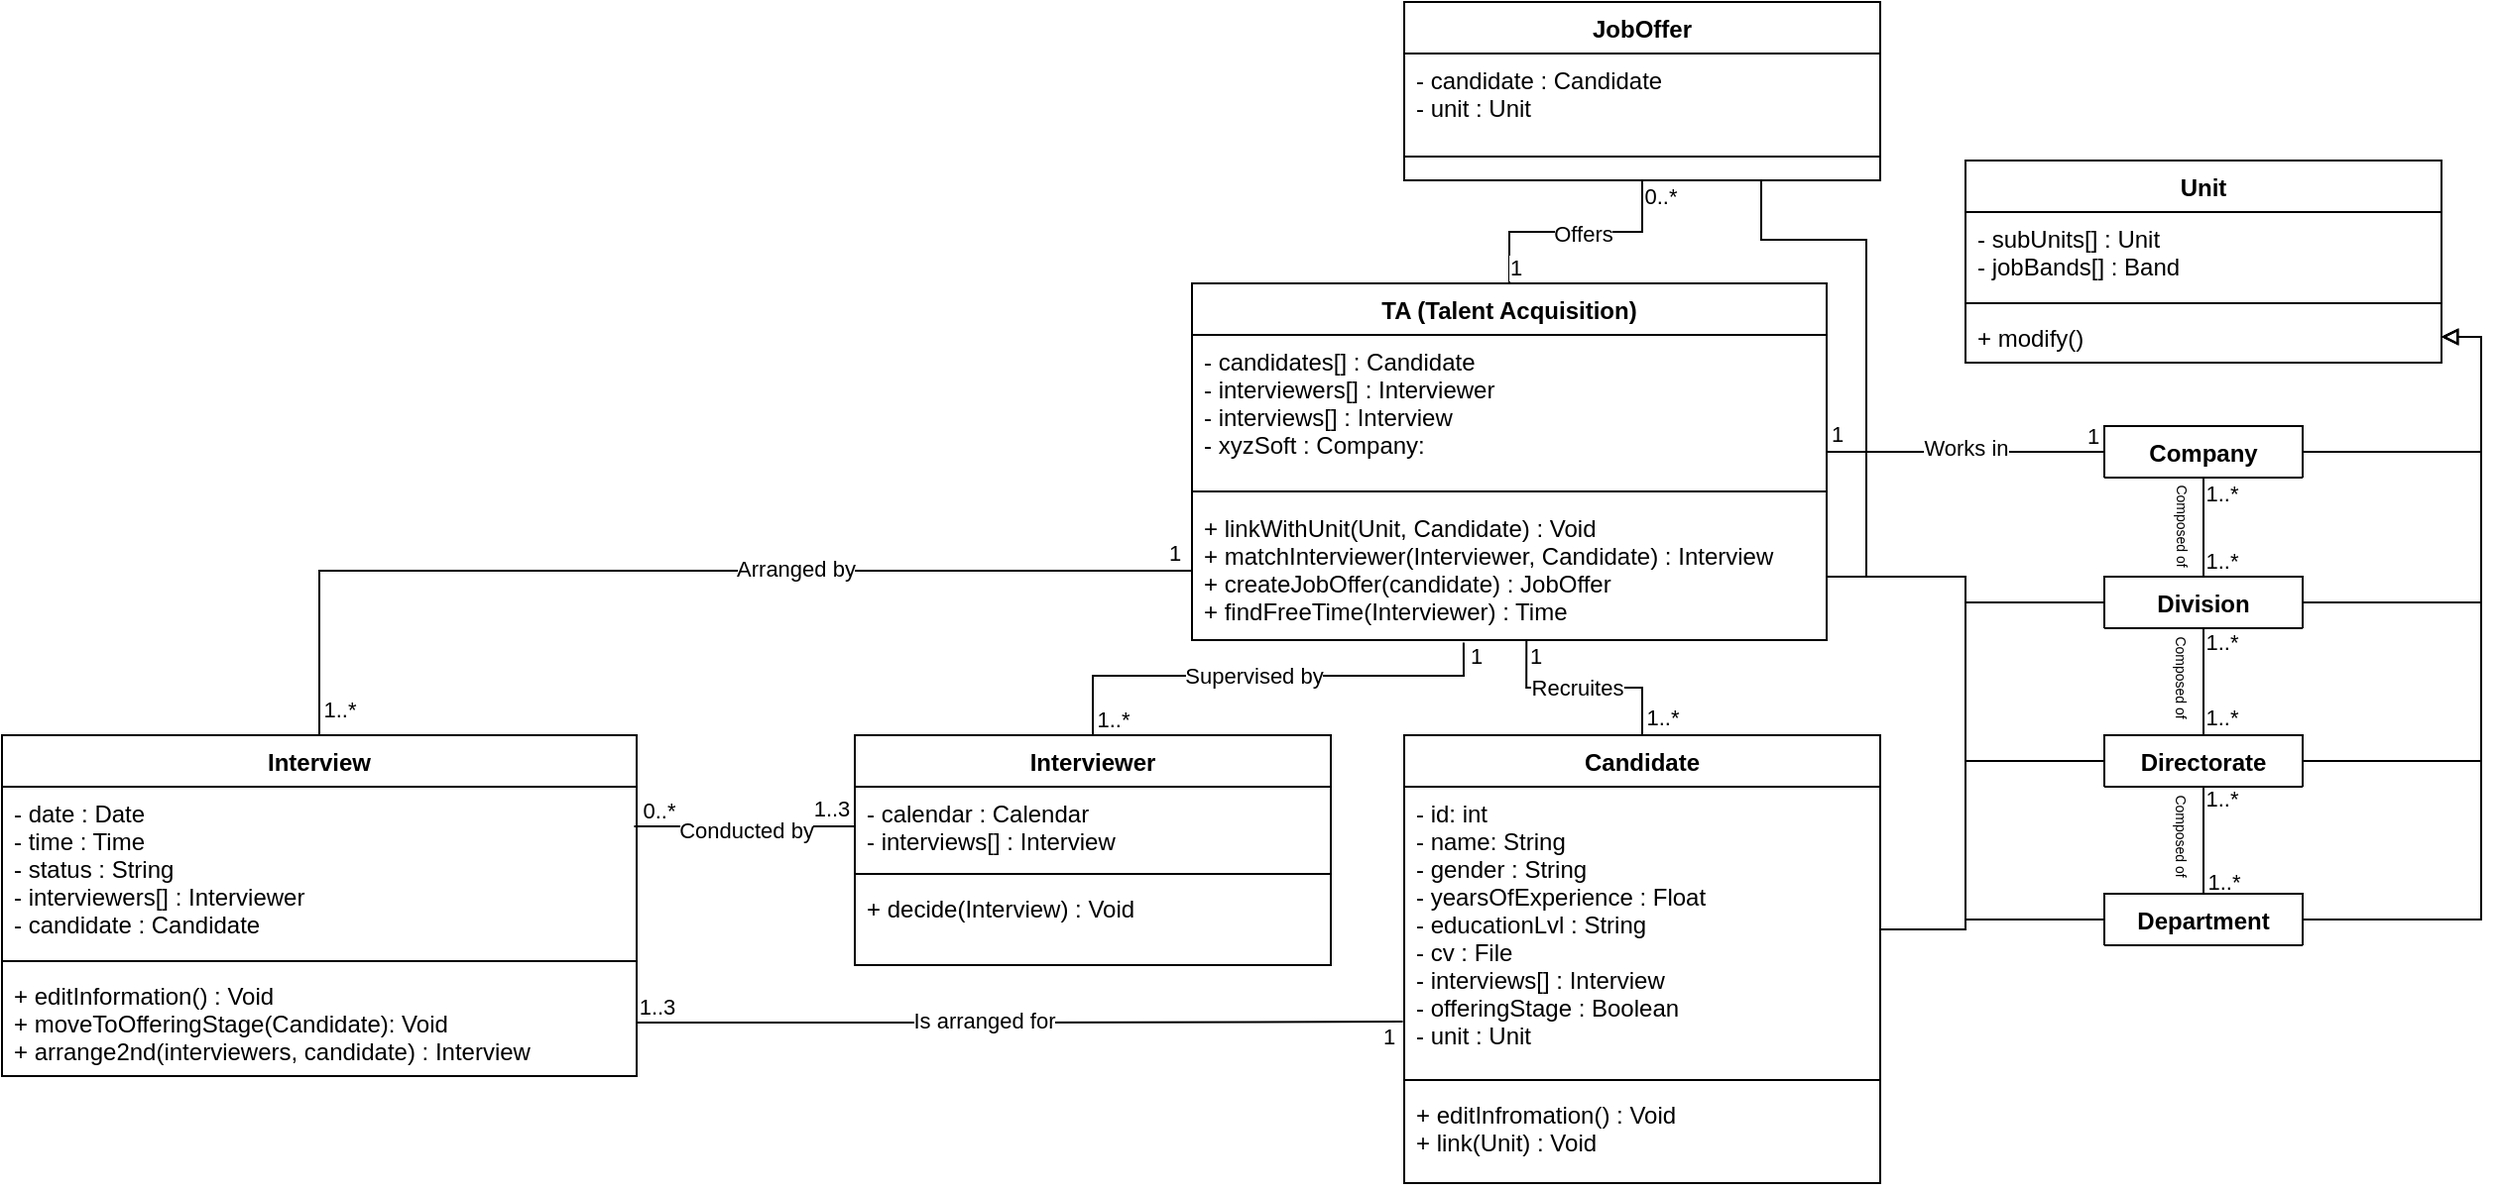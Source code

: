 <mxfile version="17.3.0" type="device"><diagram id="C5RBs43oDa-KdzZeNtuy" name="Page-1"><mxGraphModel dx="2557" dy="2067" grid="1" gridSize="10" guides="1" tooltips="1" connect="1" arrows="1" fold="1" page="1" pageScale="1" pageWidth="827" pageHeight="1169" math="0" shadow="0"><root><mxCell id="WIyWlLk6GJQsqaUBKTNV-0"/><mxCell id="WIyWlLk6GJQsqaUBKTNV-1" parent="WIyWlLk6GJQsqaUBKTNV-0"/><mxCell id="SSkQcbZ29Tk7H_-qSJ9N-105" style="edgeStyle=orthogonalEdgeStyle;rounded=0;orthogonalLoop=1;jettySize=auto;html=1;fontSize=11;endArrow=none;endFill=0;entryX=0.527;entryY=1;entryDx=0;entryDy=0;entryPerimeter=0;" edge="1" parent="WIyWlLk6GJQsqaUBKTNV-1" source="SSkQcbZ29Tk7H_-qSJ9N-3" target="SSkQcbZ29Tk7H_-qSJ9N-10"><mxGeometry relative="1" as="geometry"><mxPoint x="650" y="290" as="targetPoint"/></mxGeometry></mxCell><mxCell id="SSkQcbZ29Tk7H_-qSJ9N-106" value="1..*" style="edgeLabel;html=1;align=center;verticalAlign=middle;resizable=0;points=[];fontSize=11;" vertex="1" connectable="0" parent="SSkQcbZ29Tk7H_-qSJ9N-105"><mxGeometry x="-0.852" relative="1" as="geometry"><mxPoint x="10" y="-1" as="offset"/></mxGeometry></mxCell><mxCell id="SSkQcbZ29Tk7H_-qSJ9N-107" value="Recruites" style="edgeLabel;html=1;align=center;verticalAlign=middle;resizable=0;points=[];fontSize=11;" vertex="1" connectable="0" parent="SSkQcbZ29Tk7H_-qSJ9N-105"><mxGeometry x="0.147" relative="1" as="geometry"><mxPoint x="4" as="offset"/></mxGeometry></mxCell><mxCell id="SSkQcbZ29Tk7H_-qSJ9N-108" value="1" style="edgeLabel;html=1;align=center;verticalAlign=middle;resizable=0;points=[];fontSize=11;" vertex="1" connectable="0" parent="SSkQcbZ29Tk7H_-qSJ9N-105"><mxGeometry x="0.861" y="2" relative="1" as="geometry"><mxPoint x="6" as="offset"/></mxGeometry></mxCell><mxCell id="SSkQcbZ29Tk7H_-qSJ9N-3" value="Candidate" style="swimlane;fontStyle=1;align=center;verticalAlign=top;childLayout=stackLayout;horizontal=1;startSize=26;horizontalStack=0;resizeParent=1;resizeParentMax=0;resizeLast=0;collapsible=1;marginBottom=0;" vertex="1" parent="WIyWlLk6GJQsqaUBKTNV-1"><mxGeometry x="587" y="330" width="240" height="226" as="geometry"/></mxCell><mxCell id="SSkQcbZ29Tk7H_-qSJ9N-4" value="- id: int&#10;- name: String&#10;- gender : String&#10;- yearsOfExperience : Float&#10;- educationLvl : String&#10;- cv : File&#10;- interviews[] : Interview&#10;- offeringStage : Boolean&#10;- unit : Unit" style="text;strokeColor=none;fillColor=none;align=left;verticalAlign=top;spacingLeft=4;spacingRight=4;overflow=hidden;rotatable=0;points=[[0,0.5],[1,0.5]];portConstraint=eastwest;" vertex="1" parent="SSkQcbZ29Tk7H_-qSJ9N-3"><mxGeometry y="26" width="240" height="144" as="geometry"/></mxCell><mxCell id="SSkQcbZ29Tk7H_-qSJ9N-5" value="" style="line;strokeWidth=1;fillColor=none;align=left;verticalAlign=middle;spacingTop=-1;spacingLeft=3;spacingRight=3;rotatable=0;labelPosition=right;points=[];portConstraint=eastwest;" vertex="1" parent="SSkQcbZ29Tk7H_-qSJ9N-3"><mxGeometry y="170" width="240" height="8" as="geometry"/></mxCell><mxCell id="SSkQcbZ29Tk7H_-qSJ9N-6" value="+ editInfromation() : Void&#10;+ link(Unit) : Void" style="text;strokeColor=none;fillColor=none;align=left;verticalAlign=top;spacingLeft=4;spacingRight=4;overflow=hidden;rotatable=0;points=[[0,0.5],[1,0.5]];portConstraint=eastwest;" vertex="1" parent="SSkQcbZ29Tk7H_-qSJ9N-3"><mxGeometry y="178" width="240" height="48" as="geometry"/></mxCell><mxCell id="SSkQcbZ29Tk7H_-qSJ9N-75" style="edgeStyle=orthogonalEdgeStyle;rounded=0;orthogonalLoop=1;jettySize=auto;html=1;entryX=0;entryY=0.5;entryDx=0;entryDy=0;fontSize=7;endArrow=none;endFill=0;" edge="1" parent="WIyWlLk6GJQsqaUBKTNV-1" source="SSkQcbZ29Tk7H_-qSJ9N-7" target="SSkQcbZ29Tk7H_-qSJ9N-27"><mxGeometry relative="1" as="geometry"><Array as="points"><mxPoint x="860" y="187"/><mxPoint x="860" y="187"/></Array></mxGeometry></mxCell><mxCell id="SSkQcbZ29Tk7H_-qSJ9N-76" value="&lt;font style=&quot;font-size: 11px&quot;&gt;1&lt;/font&gt;" style="edgeLabel;html=1;align=center;verticalAlign=middle;resizable=0;points=[];fontSize=7;" vertex="1" connectable="0" parent="SSkQcbZ29Tk7H_-qSJ9N-75"><mxGeometry x="-0.828" y="-1" relative="1" as="geometry"><mxPoint x="-7" y="-10" as="offset"/></mxGeometry></mxCell><mxCell id="SSkQcbZ29Tk7H_-qSJ9N-77" value="1" style="edgeLabel;html=1;align=center;verticalAlign=middle;resizable=0;points=[];fontSize=11;" vertex="1" connectable="0" parent="SSkQcbZ29Tk7H_-qSJ9N-75"><mxGeometry x="0.915" relative="1" as="geometry"><mxPoint y="-8" as="offset"/></mxGeometry></mxCell><mxCell id="SSkQcbZ29Tk7H_-qSJ9N-78" value="Works in" style="edgeLabel;html=1;align=center;verticalAlign=middle;resizable=0;points=[];fontSize=11;" vertex="1" connectable="0" parent="SSkQcbZ29Tk7H_-qSJ9N-75"><mxGeometry x="0.143" y="2" relative="1" as="geometry"><mxPoint x="-10" as="offset"/></mxGeometry></mxCell><mxCell id="SSkQcbZ29Tk7H_-qSJ9N-7" value="TA (Talent Acquisition)" style="swimlane;fontStyle=1;align=center;verticalAlign=top;childLayout=stackLayout;horizontal=1;startSize=26;horizontalStack=0;resizeParent=1;resizeParentMax=0;resizeLast=0;collapsible=1;marginBottom=0;" vertex="1" parent="WIyWlLk6GJQsqaUBKTNV-1"><mxGeometry x="480" y="102" width="320" height="180" as="geometry"/></mxCell><mxCell id="SSkQcbZ29Tk7H_-qSJ9N-8" value="- candidates[] : Candidate&#10;- interviewers[] : Interviewer&#10;- interviews[] : Interview&#10;- xyzSoft : Company: " style="text;strokeColor=none;fillColor=none;align=left;verticalAlign=top;spacingLeft=4;spacingRight=4;overflow=hidden;rotatable=0;points=[[0,0.5],[1,0.5]];portConstraint=eastwest;" vertex="1" parent="SSkQcbZ29Tk7H_-qSJ9N-7"><mxGeometry y="26" width="320" height="74" as="geometry"/></mxCell><mxCell id="SSkQcbZ29Tk7H_-qSJ9N-9" value="" style="line;strokeWidth=1;fillColor=none;align=left;verticalAlign=middle;spacingTop=-1;spacingLeft=3;spacingRight=3;rotatable=0;labelPosition=right;points=[];portConstraint=eastwest;" vertex="1" parent="SSkQcbZ29Tk7H_-qSJ9N-7"><mxGeometry y="100" width="320" height="10" as="geometry"/></mxCell><mxCell id="SSkQcbZ29Tk7H_-qSJ9N-10" value="+ linkWithUnit(Unit, Candidate) : Void&#10;+ matchInterviewer(Interviewer, Candidate) : Interview&#10;+ createJobOffer(candidate) : JobOffer&#10;+ findFreeTime(Interviewer) : Time" style="text;strokeColor=none;fillColor=none;align=left;verticalAlign=top;spacingLeft=4;spacingRight=4;overflow=hidden;rotatable=0;points=[[0,0.5],[1,0.5]];portConstraint=eastwest;" vertex="1" parent="SSkQcbZ29Tk7H_-qSJ9N-7"><mxGeometry y="110" width="320" height="70" as="geometry"/></mxCell><mxCell id="SSkQcbZ29Tk7H_-qSJ9N-91" style="edgeStyle=orthogonalEdgeStyle;rounded=0;orthogonalLoop=1;jettySize=auto;html=1;entryX=0.428;entryY=1.017;entryDx=0;entryDy=0;entryPerimeter=0;fontSize=11;endArrow=none;endFill=0;" edge="1" parent="WIyWlLk6GJQsqaUBKTNV-1" source="SSkQcbZ29Tk7H_-qSJ9N-15" target="SSkQcbZ29Tk7H_-qSJ9N-10"><mxGeometry relative="1" as="geometry"><Array as="points"><mxPoint x="430" y="300"/><mxPoint x="617" y="300"/></Array></mxGeometry></mxCell><mxCell id="SSkQcbZ29Tk7H_-qSJ9N-93" value="1..*" style="edgeLabel;html=1;align=center;verticalAlign=middle;resizable=0;points=[];fontSize=11;" vertex="1" connectable="0" parent="SSkQcbZ29Tk7H_-qSJ9N-91"><mxGeometry x="-0.926" y="-1" relative="1" as="geometry"><mxPoint x="9" as="offset"/></mxGeometry></mxCell><mxCell id="SSkQcbZ29Tk7H_-qSJ9N-94" value="1" style="edgeLabel;html=1;align=center;verticalAlign=middle;resizable=0;points=[];fontSize=11;" vertex="1" connectable="0" parent="SSkQcbZ29Tk7H_-qSJ9N-91"><mxGeometry x="0.947" y="1" relative="1" as="geometry"><mxPoint x="7" as="offset"/></mxGeometry></mxCell><mxCell id="SSkQcbZ29Tk7H_-qSJ9N-95" value="Supervised by" style="edgeLabel;html=1;align=center;verticalAlign=middle;resizable=0;points=[];fontSize=11;" vertex="1" connectable="0" parent="SSkQcbZ29Tk7H_-qSJ9N-91"><mxGeometry x="-0.051" relative="1" as="geometry"><mxPoint as="offset"/></mxGeometry></mxCell><mxCell id="SSkQcbZ29Tk7H_-qSJ9N-15" value="Interviewer" style="swimlane;fontStyle=1;align=center;verticalAlign=top;childLayout=stackLayout;horizontal=1;startSize=26;horizontalStack=0;resizeParent=1;resizeParentMax=0;resizeLast=0;collapsible=1;marginBottom=0;" vertex="1" parent="WIyWlLk6GJQsqaUBKTNV-1"><mxGeometry x="310" y="330" width="240" height="116" as="geometry"/></mxCell><mxCell id="SSkQcbZ29Tk7H_-qSJ9N-16" value="- calendar : Calendar &#10;- interviews[] : Interview&#10;" style="text;strokeColor=none;fillColor=none;align=left;verticalAlign=top;spacingLeft=4;spacingRight=4;overflow=hidden;rotatable=0;points=[[0,0.5],[1,0.5]];portConstraint=eastwest;" vertex="1" parent="SSkQcbZ29Tk7H_-qSJ9N-15"><mxGeometry y="26" width="240" height="40" as="geometry"/></mxCell><mxCell id="SSkQcbZ29Tk7H_-qSJ9N-17" value="" style="line;strokeWidth=1;fillColor=none;align=left;verticalAlign=middle;spacingTop=-1;spacingLeft=3;spacingRight=3;rotatable=0;labelPosition=right;points=[];portConstraint=eastwest;" vertex="1" parent="SSkQcbZ29Tk7H_-qSJ9N-15"><mxGeometry y="66" width="240" height="8" as="geometry"/></mxCell><mxCell id="SSkQcbZ29Tk7H_-qSJ9N-18" value="+ decide(Interview) : Void&#10;" style="text;strokeColor=none;fillColor=none;align=left;verticalAlign=top;spacingLeft=4;spacingRight=4;overflow=hidden;rotatable=0;points=[[0,0.5],[1,0.5]];portConstraint=eastwest;" vertex="1" parent="SSkQcbZ29Tk7H_-qSJ9N-15"><mxGeometry y="74" width="240" height="42" as="geometry"/></mxCell><mxCell id="SSkQcbZ29Tk7H_-qSJ9N-98" style="edgeStyle=orthogonalEdgeStyle;rounded=0;orthogonalLoop=1;jettySize=auto;html=1;entryX=0;entryY=0.5;entryDx=0;entryDy=0;fontSize=11;endArrow=none;endFill=0;" edge="1" parent="WIyWlLk6GJQsqaUBKTNV-1" source="SSkQcbZ29Tk7H_-qSJ9N-19" target="SSkQcbZ29Tk7H_-qSJ9N-10"><mxGeometry relative="1" as="geometry"/></mxCell><mxCell id="SSkQcbZ29Tk7H_-qSJ9N-99" value="1..*" style="edgeLabel;html=1;align=center;verticalAlign=middle;resizable=0;points=[];fontSize=11;" vertex="1" connectable="0" parent="SSkQcbZ29Tk7H_-qSJ9N-98"><mxGeometry x="-0.921" y="-4" relative="1" as="geometry"><mxPoint x="6" y="7" as="offset"/></mxGeometry></mxCell><mxCell id="SSkQcbZ29Tk7H_-qSJ9N-100" value="Arranged by" style="edgeLabel;html=1;align=center;verticalAlign=middle;resizable=0;points=[];fontSize=11;" vertex="1" connectable="0" parent="SSkQcbZ29Tk7H_-qSJ9N-98"><mxGeometry x="0.234" y="1" relative="1" as="geometry"><mxPoint as="offset"/></mxGeometry></mxCell><mxCell id="SSkQcbZ29Tk7H_-qSJ9N-101" value="1" style="edgeLabel;html=1;align=center;verticalAlign=middle;resizable=0;points=[];fontSize=11;" vertex="1" connectable="0" parent="SSkQcbZ29Tk7H_-qSJ9N-98"><mxGeometry x="0.931" y="1" relative="1" as="geometry"><mxPoint x="9" y="-8" as="offset"/></mxGeometry></mxCell><mxCell id="SSkQcbZ29Tk7H_-qSJ9N-19" value="Interview" style="swimlane;fontStyle=1;align=center;verticalAlign=top;childLayout=stackLayout;horizontal=1;startSize=26;horizontalStack=0;resizeParent=1;resizeParentMax=0;resizeLast=0;collapsible=1;marginBottom=0;" vertex="1" parent="WIyWlLk6GJQsqaUBKTNV-1"><mxGeometry x="-120" y="330" width="320" height="172" as="geometry"/></mxCell><mxCell id="SSkQcbZ29Tk7H_-qSJ9N-20" value="- date : Date&#10;- time : Time&#10;- status : String&#10;- interviewers[] : Interviewer&#10;- candidate : Candidate" style="text;strokeColor=none;fillColor=none;align=left;verticalAlign=top;spacingLeft=4;spacingRight=4;overflow=hidden;rotatable=0;points=[[0,0.5],[1,0.5]];portConstraint=eastwest;" vertex="1" parent="SSkQcbZ29Tk7H_-qSJ9N-19"><mxGeometry y="26" width="320" height="84" as="geometry"/></mxCell><mxCell id="SSkQcbZ29Tk7H_-qSJ9N-21" value="" style="line;strokeWidth=1;fillColor=none;align=left;verticalAlign=middle;spacingTop=-1;spacingLeft=3;spacingRight=3;rotatable=0;labelPosition=right;points=[];portConstraint=eastwest;" vertex="1" parent="SSkQcbZ29Tk7H_-qSJ9N-19"><mxGeometry y="110" width="320" height="8" as="geometry"/></mxCell><mxCell id="SSkQcbZ29Tk7H_-qSJ9N-22" value="+ editInformation() : Void&#10;+ moveToOfferingStage(Candidate): Void&#10;+ arrange2nd(interviewers, candidate) : Interview" style="text;strokeColor=none;fillColor=none;align=left;verticalAlign=top;spacingLeft=4;spacingRight=4;overflow=hidden;rotatable=0;points=[[0,0.5],[1,0.5]];portConstraint=eastwest;" vertex="1" parent="SSkQcbZ29Tk7H_-qSJ9N-19"><mxGeometry y="118" width="320" height="54" as="geometry"/></mxCell><mxCell id="SSkQcbZ29Tk7H_-qSJ9N-23" value="Unit" style="swimlane;fontStyle=1;align=center;verticalAlign=top;childLayout=stackLayout;horizontal=1;startSize=26;horizontalStack=0;resizeParent=1;resizeParentMax=0;resizeLast=0;collapsible=1;marginBottom=0;" vertex="1" parent="WIyWlLk6GJQsqaUBKTNV-1"><mxGeometry x="870" y="40" width="240" height="102" as="geometry"/></mxCell><mxCell id="SSkQcbZ29Tk7H_-qSJ9N-24" value="- subUnits[] : Unit &#10;- jobBands[] : Band" style="text;strokeColor=none;fillColor=none;align=left;verticalAlign=top;spacingLeft=4;spacingRight=4;overflow=hidden;rotatable=0;points=[[0,0.5],[1,0.5]];portConstraint=eastwest;" vertex="1" parent="SSkQcbZ29Tk7H_-qSJ9N-23"><mxGeometry y="26" width="240" height="42" as="geometry"/></mxCell><mxCell id="SSkQcbZ29Tk7H_-qSJ9N-25" value="" style="line;strokeWidth=1;fillColor=none;align=left;verticalAlign=middle;spacingTop=-1;spacingLeft=3;spacingRight=3;rotatable=0;labelPosition=right;points=[];portConstraint=eastwest;" vertex="1" parent="SSkQcbZ29Tk7H_-qSJ9N-23"><mxGeometry y="68" width="240" height="8" as="geometry"/></mxCell><mxCell id="SSkQcbZ29Tk7H_-qSJ9N-26" value="+ modify()" style="text;strokeColor=none;fillColor=none;align=left;verticalAlign=top;spacingLeft=4;spacingRight=4;overflow=hidden;rotatable=0;points=[[0,0.5],[1,0.5]];portConstraint=eastwest;" vertex="1" parent="SSkQcbZ29Tk7H_-qSJ9N-23"><mxGeometry y="76" width="240" height="26" as="geometry"/></mxCell><mxCell id="SSkQcbZ29Tk7H_-qSJ9N-60" style="edgeStyle=orthogonalEdgeStyle;rounded=0;orthogonalLoop=1;jettySize=auto;html=1;entryX=1;entryY=0.5;entryDx=0;entryDy=0;endArrow=block;endFill=0;" edge="1" parent="WIyWlLk6GJQsqaUBKTNV-1" source="SSkQcbZ29Tk7H_-qSJ9N-27" target="SSkQcbZ29Tk7H_-qSJ9N-26"><mxGeometry relative="1" as="geometry"><Array as="points"><mxPoint x="1130" y="187"/><mxPoint x="1130" y="129"/></Array></mxGeometry></mxCell><mxCell id="SSkQcbZ29Tk7H_-qSJ9N-27" value="Company" style="swimlane;fontStyle=1;align=center;verticalAlign=top;childLayout=stackLayout;horizontal=1;startSize=26;horizontalStack=0;resizeParent=1;resizeParentMax=0;resizeLast=0;collapsible=1;marginBottom=0;" vertex="1" collapsed="1" parent="WIyWlLk6GJQsqaUBKTNV-1"><mxGeometry x="940" y="174" width="100" height="26" as="geometry"><mxRectangle x="820" y="250" width="160" height="86" as="alternateBounds"/></mxGeometry></mxCell><mxCell id="SSkQcbZ29Tk7H_-qSJ9N-28" value="+ field: type" style="text;strokeColor=none;fillColor=none;align=left;verticalAlign=top;spacingLeft=4;spacingRight=4;overflow=hidden;rotatable=0;points=[[0,0.5],[1,0.5]];portConstraint=eastwest;" vertex="1" parent="SSkQcbZ29Tk7H_-qSJ9N-27"><mxGeometry y="26" width="160" height="26" as="geometry"/></mxCell><mxCell id="SSkQcbZ29Tk7H_-qSJ9N-29" value="" style="line;strokeWidth=1;fillColor=none;align=left;verticalAlign=middle;spacingTop=-1;spacingLeft=3;spacingRight=3;rotatable=0;labelPosition=right;points=[];portConstraint=eastwest;" vertex="1" parent="SSkQcbZ29Tk7H_-qSJ9N-27"><mxGeometry y="52" width="160" height="8" as="geometry"/></mxCell><mxCell id="SSkQcbZ29Tk7H_-qSJ9N-30" value="+ method(type): type" style="text;strokeColor=none;fillColor=none;align=left;verticalAlign=top;spacingLeft=4;spacingRight=4;overflow=hidden;rotatable=0;points=[[0,0.5],[1,0.5]];portConstraint=eastwest;" vertex="1" parent="SSkQcbZ29Tk7H_-qSJ9N-27"><mxGeometry y="60" width="160" height="26" as="geometry"/></mxCell><mxCell id="SSkQcbZ29Tk7H_-qSJ9N-52" style="edgeStyle=orthogonalEdgeStyle;rounded=0;orthogonalLoop=1;jettySize=auto;html=1;entryX=0.5;entryY=1;entryDx=0;entryDy=0;endArrow=none;endFill=0;" edge="1" parent="WIyWlLk6GJQsqaUBKTNV-1" source="SSkQcbZ29Tk7H_-qSJ9N-31" target="SSkQcbZ29Tk7H_-qSJ9N-27"><mxGeometry relative="1" as="geometry"/></mxCell><mxCell id="SSkQcbZ29Tk7H_-qSJ9N-64" value="&lt;font style=&quot;font-size: 7px&quot;&gt;Composed of&lt;/font&gt;" style="edgeLabel;html=1;align=center;verticalAlign=middle;resizable=0;points=[];rotation=90;" vertex="1" connectable="0" parent="SSkQcbZ29Tk7H_-qSJ9N-52"><mxGeometry x="0.293" y="1" relative="1" as="geometry"><mxPoint x="-8" y="6" as="offset"/></mxGeometry></mxCell><mxCell id="SSkQcbZ29Tk7H_-qSJ9N-59" style="edgeStyle=orthogonalEdgeStyle;rounded=0;orthogonalLoop=1;jettySize=auto;html=1;entryX=1;entryY=0.5;entryDx=0;entryDy=0;endArrow=block;endFill=0;" edge="1" parent="WIyWlLk6GJQsqaUBKTNV-1" source="SSkQcbZ29Tk7H_-qSJ9N-31" target="SSkQcbZ29Tk7H_-qSJ9N-26"><mxGeometry relative="1" as="geometry"><Array as="points"><mxPoint x="1130" y="263"/><mxPoint x="1130" y="129"/></Array></mxGeometry></mxCell><mxCell id="SSkQcbZ29Tk7H_-qSJ9N-114" style="edgeStyle=orthogonalEdgeStyle;rounded=0;orthogonalLoop=1;jettySize=auto;html=1;entryX=1;entryY=0.5;entryDx=0;entryDy=0;fontSize=11;endArrow=none;endFill=0;" edge="1" parent="WIyWlLk6GJQsqaUBKTNV-1" source="SSkQcbZ29Tk7H_-qSJ9N-31" target="SSkQcbZ29Tk7H_-qSJ9N-10"><mxGeometry relative="1" as="geometry"><Array as="points"><mxPoint x="870" y="263"/><mxPoint x="870" y="250"/><mxPoint x="800" y="250"/></Array></mxGeometry></mxCell><mxCell id="SSkQcbZ29Tk7H_-qSJ9N-119" style="edgeStyle=orthogonalEdgeStyle;rounded=0;orthogonalLoop=1;jettySize=auto;html=1;fontSize=11;endArrow=none;endFill=0;entryX=0.75;entryY=1;entryDx=0;entryDy=0;" edge="1" parent="WIyWlLk6GJQsqaUBKTNV-1" source="SSkQcbZ29Tk7H_-qSJ9N-31" target="SSkQcbZ29Tk7H_-qSJ9N-71"><mxGeometry relative="1" as="geometry"><mxPoint x="820" y="50.0" as="targetPoint"/><Array as="points"><mxPoint x="870" y="263"/><mxPoint x="870" y="250"/><mxPoint x="820" y="250"/><mxPoint x="820" y="80"/><mxPoint x="767" y="80"/></Array></mxGeometry></mxCell><mxCell id="SSkQcbZ29Tk7H_-qSJ9N-31" value="Division" style="swimlane;fontStyle=1;align=center;verticalAlign=top;childLayout=stackLayout;horizontal=1;startSize=26;horizontalStack=0;resizeParent=1;resizeParentMax=0;resizeLast=0;collapsible=1;marginBottom=0;" vertex="1" collapsed="1" parent="WIyWlLk6GJQsqaUBKTNV-1"><mxGeometry x="940" y="250" width="100" height="26" as="geometry"><mxRectangle x="820" y="250" width="160" height="86" as="alternateBounds"/></mxGeometry></mxCell><mxCell id="SSkQcbZ29Tk7H_-qSJ9N-32" value="+ field: type" style="text;strokeColor=none;fillColor=none;align=left;verticalAlign=top;spacingLeft=4;spacingRight=4;overflow=hidden;rotatable=0;points=[[0,0.5],[1,0.5]];portConstraint=eastwest;" vertex="1" parent="SSkQcbZ29Tk7H_-qSJ9N-31"><mxGeometry y="26" width="160" height="26" as="geometry"/></mxCell><mxCell id="SSkQcbZ29Tk7H_-qSJ9N-33" value="" style="line;strokeWidth=1;fillColor=none;align=left;verticalAlign=middle;spacingTop=-1;spacingLeft=3;spacingRight=3;rotatable=0;labelPosition=right;points=[];portConstraint=eastwest;" vertex="1" parent="SSkQcbZ29Tk7H_-qSJ9N-31"><mxGeometry y="52" width="160" height="8" as="geometry"/></mxCell><mxCell id="SSkQcbZ29Tk7H_-qSJ9N-34" value="+ method(type): type" style="text;strokeColor=none;fillColor=none;align=left;verticalAlign=top;spacingLeft=4;spacingRight=4;overflow=hidden;rotatable=0;points=[[0,0.5],[1,0.5]];portConstraint=eastwest;" vertex="1" parent="SSkQcbZ29Tk7H_-qSJ9N-31"><mxGeometry y="60" width="160" height="26" as="geometry"/></mxCell><mxCell id="SSkQcbZ29Tk7H_-qSJ9N-46" style="edgeStyle=orthogonalEdgeStyle;rounded=0;orthogonalLoop=1;jettySize=auto;html=1;entryX=0.5;entryY=1;entryDx=0;entryDy=0;endArrow=none;endFill=0;" edge="1" parent="SSkQcbZ29Tk7H_-qSJ9N-31"><mxGeometry relative="1" as="geometry"><mxPoint x="49.63" y="80" as="sourcePoint"/><mxPoint x="49.63" y="26" as="targetPoint"/></mxGeometry></mxCell><mxCell id="SSkQcbZ29Tk7H_-qSJ9N-47" value="1..*" style="edgeLabel;html=1;align=center;verticalAlign=middle;resizable=0;points=[];" vertex="1" connectable="0" parent="SSkQcbZ29Tk7H_-qSJ9N-46"><mxGeometry x="-0.761" relative="1" as="geometry"><mxPoint x="10" as="offset"/></mxGeometry></mxCell><mxCell id="SSkQcbZ29Tk7H_-qSJ9N-48" value="1..*" style="edgeLabel;html=1;align=center;verticalAlign=middle;resizable=0;points=[];" vertex="1" connectable="0" parent="SSkQcbZ29Tk7H_-qSJ9N-46"><mxGeometry x="0.806" relative="1" as="geometry"><mxPoint x="9" y="1" as="offset"/></mxGeometry></mxCell><mxCell id="SSkQcbZ29Tk7H_-qSJ9N-43" style="edgeStyle=orthogonalEdgeStyle;rounded=0;orthogonalLoop=1;jettySize=auto;html=1;entryX=0.5;entryY=1;entryDx=0;entryDy=0;endArrow=none;endFill=0;" edge="1" parent="WIyWlLk6GJQsqaUBKTNV-1" source="SSkQcbZ29Tk7H_-qSJ9N-35" target="SSkQcbZ29Tk7H_-qSJ9N-39"><mxGeometry relative="1" as="geometry"/></mxCell><mxCell id="SSkQcbZ29Tk7H_-qSJ9N-44" value="1..*" style="edgeLabel;html=1;align=center;verticalAlign=middle;resizable=0;points=[];" vertex="1" connectable="0" parent="SSkQcbZ29Tk7H_-qSJ9N-43"><mxGeometry x="-0.761" relative="1" as="geometry"><mxPoint x="10" as="offset"/></mxGeometry></mxCell><mxCell id="SSkQcbZ29Tk7H_-qSJ9N-45" value="1..*" style="edgeLabel;html=1;align=center;verticalAlign=middle;resizable=0;points=[];" vertex="1" connectable="0" parent="SSkQcbZ29Tk7H_-qSJ9N-43"><mxGeometry x="0.806" relative="1" as="geometry"><mxPoint x="9" y="1" as="offset"/></mxGeometry></mxCell><mxCell id="SSkQcbZ29Tk7H_-qSJ9N-57" style="edgeStyle=orthogonalEdgeStyle;rounded=0;orthogonalLoop=1;jettySize=auto;html=1;entryX=1;entryY=0.5;entryDx=0;entryDy=0;endArrow=block;endFill=0;" edge="1" parent="WIyWlLk6GJQsqaUBKTNV-1" source="SSkQcbZ29Tk7H_-qSJ9N-35" target="SSkQcbZ29Tk7H_-qSJ9N-26"><mxGeometry relative="1" as="geometry"><Array as="points"><mxPoint x="1130" y="423"/><mxPoint x="1130" y="129"/></Array></mxGeometry></mxCell><mxCell id="SSkQcbZ29Tk7H_-qSJ9N-116" style="edgeStyle=orthogonalEdgeStyle;rounded=0;orthogonalLoop=1;jettySize=auto;html=1;fontSize=11;endArrow=none;endFill=0;" edge="1" parent="WIyWlLk6GJQsqaUBKTNV-1" source="SSkQcbZ29Tk7H_-qSJ9N-35" target="SSkQcbZ29Tk7H_-qSJ9N-10"><mxGeometry relative="1" as="geometry"><Array as="points"><mxPoint x="870" y="423"/><mxPoint x="870" y="250"/></Array></mxGeometry></mxCell><mxCell id="SSkQcbZ29Tk7H_-qSJ9N-35" value="Department" style="swimlane;fontStyle=1;align=center;verticalAlign=top;childLayout=stackLayout;horizontal=1;startSize=26;horizontalStack=0;resizeParent=1;resizeParentMax=0;resizeLast=0;collapsible=1;marginBottom=0;" vertex="1" collapsed="1" parent="WIyWlLk6GJQsqaUBKTNV-1"><mxGeometry x="940" y="410" width="100" height="26" as="geometry"><mxRectangle x="820" y="250" width="160" height="86" as="alternateBounds"/></mxGeometry></mxCell><mxCell id="SSkQcbZ29Tk7H_-qSJ9N-36" value="+ field: type" style="text;strokeColor=none;fillColor=none;align=left;verticalAlign=top;spacingLeft=4;spacingRight=4;overflow=hidden;rotatable=0;points=[[0,0.5],[1,0.5]];portConstraint=eastwest;" vertex="1" parent="SSkQcbZ29Tk7H_-qSJ9N-35"><mxGeometry y="26" width="160" height="26" as="geometry"/></mxCell><mxCell id="SSkQcbZ29Tk7H_-qSJ9N-37" value="" style="line;strokeWidth=1;fillColor=none;align=left;verticalAlign=middle;spacingTop=-1;spacingLeft=3;spacingRight=3;rotatable=0;labelPosition=right;points=[];portConstraint=eastwest;" vertex="1" parent="SSkQcbZ29Tk7H_-qSJ9N-35"><mxGeometry y="52" width="160" height="8" as="geometry"/></mxCell><mxCell id="SSkQcbZ29Tk7H_-qSJ9N-38" value="+ method(type): type" style="text;strokeColor=none;fillColor=none;align=left;verticalAlign=top;spacingLeft=4;spacingRight=4;overflow=hidden;rotatable=0;points=[[0,0.5],[1,0.5]];portConstraint=eastwest;" vertex="1" parent="SSkQcbZ29Tk7H_-qSJ9N-35"><mxGeometry y="60" width="160" height="26" as="geometry"/></mxCell><mxCell id="SSkQcbZ29Tk7H_-qSJ9N-49" style="edgeStyle=orthogonalEdgeStyle;rounded=0;orthogonalLoop=1;jettySize=auto;html=1;entryX=0.5;entryY=1;entryDx=0;entryDy=0;endArrow=none;endFill=0;" edge="1" parent="WIyWlLk6GJQsqaUBKTNV-1" source="SSkQcbZ29Tk7H_-qSJ9N-39" target="SSkQcbZ29Tk7H_-qSJ9N-31"><mxGeometry relative="1" as="geometry"/></mxCell><mxCell id="SSkQcbZ29Tk7H_-qSJ9N-58" style="edgeStyle=orthogonalEdgeStyle;rounded=0;orthogonalLoop=1;jettySize=auto;html=1;entryX=1;entryY=0.5;entryDx=0;entryDy=0;endArrow=block;endFill=0;" edge="1" parent="WIyWlLk6GJQsqaUBKTNV-1" source="SSkQcbZ29Tk7H_-qSJ9N-39" target="SSkQcbZ29Tk7H_-qSJ9N-26"><mxGeometry relative="1" as="geometry"><Array as="points"><mxPoint x="1130" y="343"/><mxPoint x="1130" y="129"/></Array></mxGeometry></mxCell><mxCell id="SSkQcbZ29Tk7H_-qSJ9N-115" style="edgeStyle=orthogonalEdgeStyle;rounded=0;orthogonalLoop=1;jettySize=auto;html=1;entryX=1;entryY=0.5;entryDx=0;entryDy=0;fontSize=11;endArrow=none;endFill=0;" edge="1" parent="WIyWlLk6GJQsqaUBKTNV-1" source="SSkQcbZ29Tk7H_-qSJ9N-39" target="SSkQcbZ29Tk7H_-qSJ9N-10"><mxGeometry relative="1" as="geometry"><Array as="points"><mxPoint x="870" y="343"/><mxPoint x="870" y="250"/><mxPoint x="800" y="250"/></Array></mxGeometry></mxCell><mxCell id="SSkQcbZ29Tk7H_-qSJ9N-117" style="edgeStyle=orthogonalEdgeStyle;rounded=0;orthogonalLoop=1;jettySize=auto;html=1;entryX=1;entryY=0.5;entryDx=0;entryDy=0;fontSize=11;endArrow=none;endFill=0;" edge="1" parent="WIyWlLk6GJQsqaUBKTNV-1" source="SSkQcbZ29Tk7H_-qSJ9N-39" target="SSkQcbZ29Tk7H_-qSJ9N-4"><mxGeometry relative="1" as="geometry"><Array as="points"><mxPoint x="870" y="343"/><mxPoint x="870" y="428"/></Array></mxGeometry></mxCell><mxCell id="SSkQcbZ29Tk7H_-qSJ9N-39" value="Directorate" style="swimlane;fontStyle=1;align=center;verticalAlign=top;childLayout=stackLayout;horizontal=1;startSize=26;horizontalStack=0;resizeParent=1;resizeParentMax=0;resizeLast=0;collapsible=1;marginBottom=0;" vertex="1" collapsed="1" parent="WIyWlLk6GJQsqaUBKTNV-1"><mxGeometry x="940" y="330" width="100" height="26" as="geometry"><mxRectangle x="820" y="250" width="160" height="86" as="alternateBounds"/></mxGeometry></mxCell><mxCell id="SSkQcbZ29Tk7H_-qSJ9N-40" value="+ field: type" style="text;strokeColor=none;fillColor=none;align=left;verticalAlign=top;spacingLeft=4;spacingRight=4;overflow=hidden;rotatable=0;points=[[0,0.5],[1,0.5]];portConstraint=eastwest;" vertex="1" parent="SSkQcbZ29Tk7H_-qSJ9N-39"><mxGeometry y="26" width="160" height="26" as="geometry"/></mxCell><mxCell id="SSkQcbZ29Tk7H_-qSJ9N-41" value="" style="line;strokeWidth=1;fillColor=none;align=left;verticalAlign=middle;spacingTop=-1;spacingLeft=3;spacingRight=3;rotatable=0;labelPosition=right;points=[];portConstraint=eastwest;" vertex="1" parent="SSkQcbZ29Tk7H_-qSJ9N-39"><mxGeometry y="52" width="160" height="8" as="geometry"/></mxCell><mxCell id="SSkQcbZ29Tk7H_-qSJ9N-42" value="+ method(type): type" style="text;strokeColor=none;fillColor=none;align=left;verticalAlign=top;spacingLeft=4;spacingRight=4;overflow=hidden;rotatable=0;points=[[0,0.5],[1,0.5]];portConstraint=eastwest;" vertex="1" parent="SSkQcbZ29Tk7H_-qSJ9N-39"><mxGeometry y="60" width="160" height="26" as="geometry"/></mxCell><mxCell id="SSkQcbZ29Tk7H_-qSJ9N-50" value="1..*" style="edgeLabel;html=1;align=center;verticalAlign=middle;resizable=0;points=[];" vertex="1" connectable="0" parent="WIyWlLk6GJQsqaUBKTNV-1"><mxGeometry x="999" y="321.243" as="geometry"/></mxCell><mxCell id="SSkQcbZ29Tk7H_-qSJ9N-51" value="1..*" style="edgeLabel;html=1;align=center;verticalAlign=middle;resizable=0;points=[];" vertex="1" connectable="0" parent="WIyWlLk6GJQsqaUBKTNV-1"><mxGeometry x="999" y="282.996" as="geometry"/></mxCell><mxCell id="SSkQcbZ29Tk7H_-qSJ9N-53" value="1..*" style="edgeLabel;html=1;align=center;verticalAlign=middle;resizable=0;points=[];" vertex="1" connectable="0" parent="WIyWlLk6GJQsqaUBKTNV-1"><mxGeometry x="999" y="240.003" as="geometry"><mxPoint y="2" as="offset"/></mxGeometry></mxCell><mxCell id="SSkQcbZ29Tk7H_-qSJ9N-54" value="1..*" style="edgeLabel;html=1;align=center;verticalAlign=middle;resizable=0;points=[];" vertex="1" connectable="0" parent="WIyWlLk6GJQsqaUBKTNV-1"><mxGeometry x="1000" y="207.756" as="geometry"><mxPoint x="-1" as="offset"/></mxGeometry></mxCell><mxCell id="SSkQcbZ29Tk7H_-qSJ9N-65" value="&lt;font style=&quot;font-size: 7px&quot;&gt;Composed of&lt;/font&gt;" style="edgeLabel;html=1;align=center;verticalAlign=middle;resizable=0;points=[];rotation=90;" vertex="1" connectable="0" parent="WIyWlLk6GJQsqaUBKTNV-1"><mxGeometry x="980" y="300.0" as="geometry"/></mxCell><mxCell id="SSkQcbZ29Tk7H_-qSJ9N-66" value="&lt;font style=&quot;font-size: 7px&quot;&gt;Composed of&lt;/font&gt;" style="edgeLabel;html=1;align=center;verticalAlign=middle;resizable=0;points=[];rotation=90;" vertex="1" connectable="0" parent="WIyWlLk6GJQsqaUBKTNV-1"><mxGeometry x="980" y="380.0" as="geometry"/></mxCell><mxCell id="SSkQcbZ29Tk7H_-qSJ9N-87" style="edgeStyle=orthogonalEdgeStyle;rounded=0;orthogonalLoop=1;jettySize=auto;html=1;entryX=0.5;entryY=0;entryDx=0;entryDy=0;fontSize=11;endArrow=none;endFill=0;" edge="1" parent="WIyWlLk6GJQsqaUBKTNV-1" source="SSkQcbZ29Tk7H_-qSJ9N-71" target="SSkQcbZ29Tk7H_-qSJ9N-7"><mxGeometry relative="1" as="geometry"/></mxCell><mxCell id="SSkQcbZ29Tk7H_-qSJ9N-96" value="0..*" style="edgeLabel;html=1;align=center;verticalAlign=middle;resizable=0;points=[];fontSize=11;" vertex="1" connectable="0" parent="SSkQcbZ29Tk7H_-qSJ9N-87"><mxGeometry x="-0.749" relative="1" as="geometry"><mxPoint x="9" y="-7" as="offset"/></mxGeometry></mxCell><mxCell id="SSkQcbZ29Tk7H_-qSJ9N-97" value="1" style="edgeLabel;html=1;align=center;verticalAlign=middle;resizable=0;points=[];fontSize=11;" vertex="1" connectable="0" parent="SSkQcbZ29Tk7H_-qSJ9N-87"><mxGeometry x="0.837" relative="1" as="geometry"><mxPoint x="3" y="1" as="offset"/></mxGeometry></mxCell><mxCell id="SSkQcbZ29Tk7H_-qSJ9N-118" value="Offers" style="edgeLabel;html=1;align=center;verticalAlign=middle;resizable=0;points=[];fontSize=11;" vertex="1" connectable="0" parent="SSkQcbZ29Tk7H_-qSJ9N-87"><mxGeometry x="-0.182" y="2" relative="1" as="geometry"><mxPoint x="-8" y="-1" as="offset"/></mxGeometry></mxCell><mxCell id="SSkQcbZ29Tk7H_-qSJ9N-71" value="JobOffer" style="swimlane;fontStyle=1;align=center;verticalAlign=top;childLayout=stackLayout;horizontal=1;startSize=26;horizontalStack=0;resizeParent=1;resizeParentMax=0;resizeLast=0;collapsible=1;marginBottom=0;" vertex="1" parent="WIyWlLk6GJQsqaUBKTNV-1"><mxGeometry x="587" y="-40" width="240" height="90" as="geometry"/></mxCell><mxCell id="SSkQcbZ29Tk7H_-qSJ9N-72" value="- candidate : Candidate&#10;- unit : Unit" style="text;strokeColor=none;fillColor=none;align=left;verticalAlign=top;spacingLeft=4;spacingRight=4;overflow=hidden;rotatable=0;points=[[0,0.5],[1,0.5]];portConstraint=eastwest;" vertex="1" parent="SSkQcbZ29Tk7H_-qSJ9N-71"><mxGeometry y="26" width="240" height="40" as="geometry"/></mxCell><mxCell id="SSkQcbZ29Tk7H_-qSJ9N-73" value="" style="line;strokeWidth=1;fillColor=none;align=left;verticalAlign=middle;spacingTop=-1;spacingLeft=3;spacingRight=3;rotatable=0;labelPosition=right;points=[];portConstraint=eastwest;" vertex="1" parent="SSkQcbZ29Tk7H_-qSJ9N-71"><mxGeometry y="66" width="240" height="24" as="geometry"/></mxCell><mxCell id="SSkQcbZ29Tk7H_-qSJ9N-102" style="edgeStyle=orthogonalEdgeStyle;rounded=0;orthogonalLoop=1;jettySize=auto;html=1;entryX=0.996;entryY=0.238;entryDx=0;entryDy=0;entryPerimeter=0;fontSize=11;endArrow=none;endFill=0;" edge="1" parent="WIyWlLk6GJQsqaUBKTNV-1" source="SSkQcbZ29Tk7H_-qSJ9N-16" target="SSkQcbZ29Tk7H_-qSJ9N-20"><mxGeometry relative="1" as="geometry"/></mxCell><mxCell id="SSkQcbZ29Tk7H_-qSJ9N-103" value="0..*" style="edgeLabel;html=1;align=center;verticalAlign=middle;resizable=0;points=[];fontSize=11;" vertex="1" connectable="0" parent="SSkQcbZ29Tk7H_-qSJ9N-102"><mxGeometry x="0.785" relative="1" as="geometry"><mxPoint y="-8" as="offset"/></mxGeometry></mxCell><mxCell id="SSkQcbZ29Tk7H_-qSJ9N-104" value="1..3" style="edgeLabel;html=1;align=center;verticalAlign=middle;resizable=0;points=[];fontSize=11;" vertex="1" connectable="0" parent="SSkQcbZ29Tk7H_-qSJ9N-102"><mxGeometry x="-0.757" y="-1" relative="1" as="geometry"><mxPoint x="1" y="-8" as="offset"/></mxGeometry></mxCell><mxCell id="SSkQcbZ29Tk7H_-qSJ9N-109" value="Conducted by" style="edgeLabel;html=1;align=center;verticalAlign=middle;resizable=0;points=[];fontSize=11;" vertex="1" connectable="0" parent="SSkQcbZ29Tk7H_-qSJ9N-102"><mxGeometry x="-0.266" y="1" relative="1" as="geometry"><mxPoint x="-14" y="1" as="offset"/></mxGeometry></mxCell><mxCell id="SSkQcbZ29Tk7H_-qSJ9N-110" style="edgeStyle=orthogonalEdgeStyle;rounded=0;orthogonalLoop=1;jettySize=auto;html=1;entryX=-0.003;entryY=0.823;entryDx=0;entryDy=0;entryPerimeter=0;fontSize=11;endArrow=none;endFill=0;" edge="1" parent="WIyWlLk6GJQsqaUBKTNV-1" source="SSkQcbZ29Tk7H_-qSJ9N-22" target="SSkQcbZ29Tk7H_-qSJ9N-4"><mxGeometry relative="1" as="geometry"/></mxCell><mxCell id="SSkQcbZ29Tk7H_-qSJ9N-111" value="1" style="edgeLabel;html=1;align=center;verticalAlign=middle;resizable=0;points=[];fontSize=11;" vertex="1" connectable="0" parent="SSkQcbZ29Tk7H_-qSJ9N-110"><mxGeometry x="0.969" relative="1" as="geometry"><mxPoint x="-2" y="7" as="offset"/></mxGeometry></mxCell><mxCell id="SSkQcbZ29Tk7H_-qSJ9N-112" value="1..3" style="edgeLabel;html=1;align=center;verticalAlign=middle;resizable=0;points=[];fontSize=11;" vertex="1" connectable="0" parent="SSkQcbZ29Tk7H_-qSJ9N-110"><mxGeometry x="-0.966" relative="1" as="geometry"><mxPoint x="3" y="-8" as="offset"/></mxGeometry></mxCell><mxCell id="SSkQcbZ29Tk7H_-qSJ9N-113" value="Is arranged for" style="edgeLabel;html=1;align=center;verticalAlign=middle;resizable=0;points=[];fontSize=11;" vertex="1" connectable="0" parent="SSkQcbZ29Tk7H_-qSJ9N-110"><mxGeometry x="-0.096" y="1" relative="1" as="geometry"><mxPoint as="offset"/></mxGeometry></mxCell></root></mxGraphModel></diagram></mxfile>